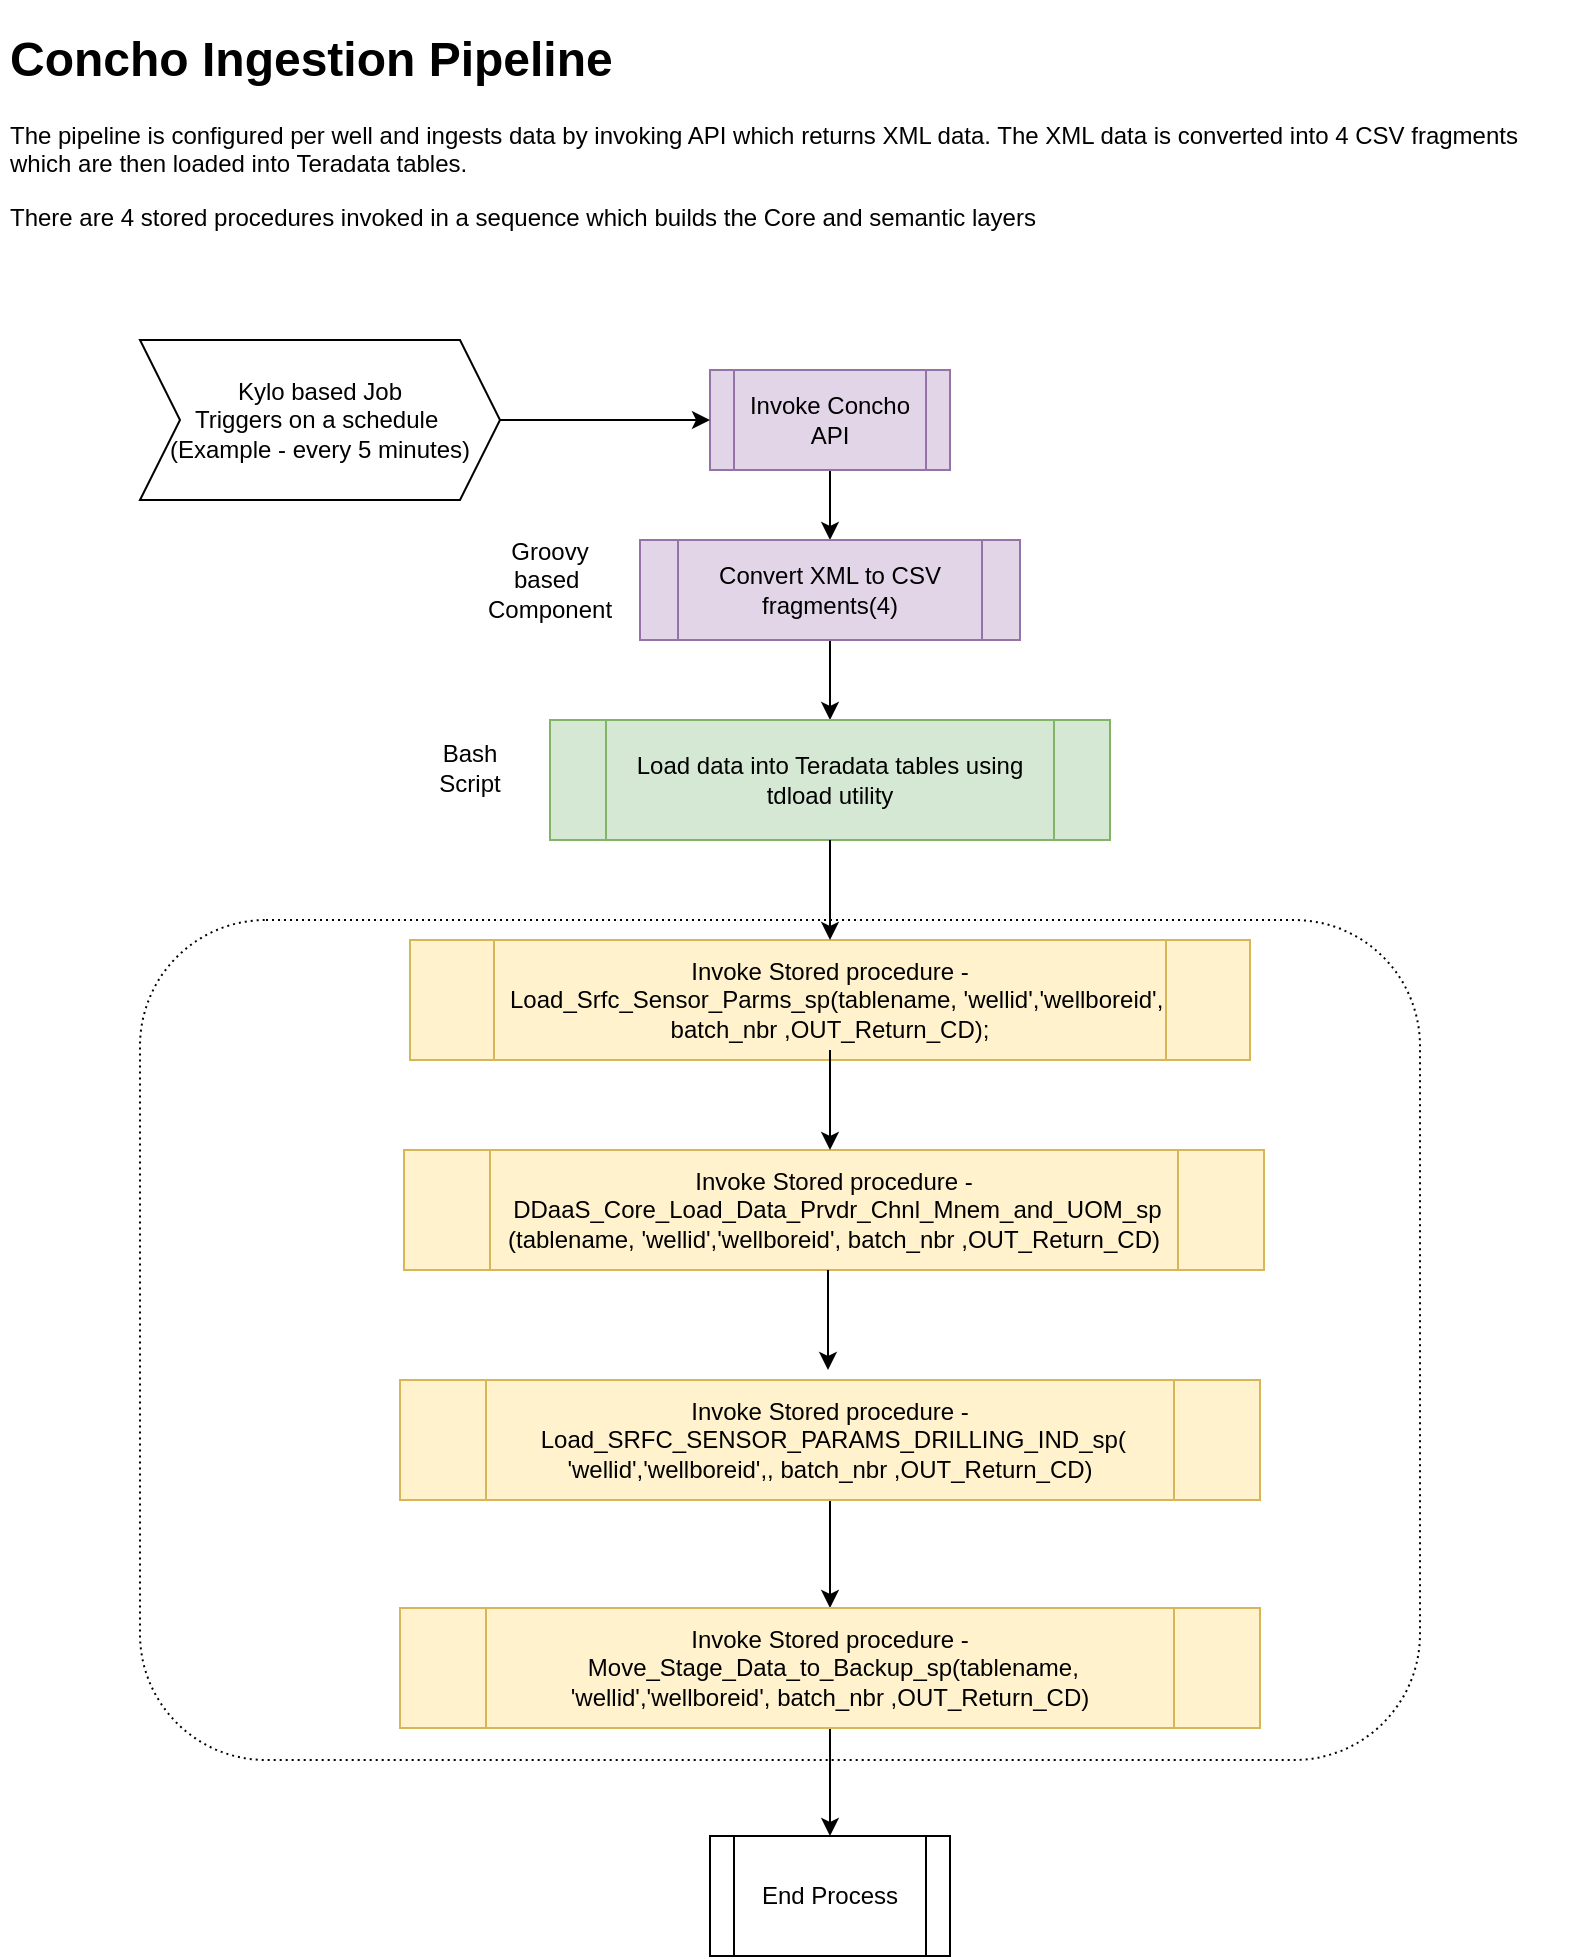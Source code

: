 <mxfile version="10.7.1" type="github"><diagram id="e6JGCPlytYoaH86DRdBq" name="Ingestion pipeline"><mxGraphModel dx="1059" dy="686" grid="1" gridSize="10" guides="1" tooltips="1" connect="1" arrows="1" fold="1" page="1" pageScale="1" pageWidth="850" pageHeight="1100" math="0" shadow="0"><root><mxCell id="0"/><mxCell id="1" parent="0"/><mxCell id="lLJHE6KAa8bW9Rzy580i-1" value="" style="rounded=1;whiteSpace=wrap;html=1;dashed=1;dashPattern=1 2;" parent="1" vertex="1"><mxGeometry x="110" y="490" width="640" height="420" as="geometry"/></mxCell><mxCell id="ELAgQucIdE52FKs8TCe8-16" style="edgeStyle=orthogonalEdgeStyle;rounded=0;orthogonalLoop=1;jettySize=auto;html=1;entryX=0.5;entryY=0;entryDx=0;entryDy=0;" parent="1" source="ELAgQucIdE52FKs8TCe8-1" target="ELAgQucIdE52FKs8TCe8-2" edge="1"><mxGeometry relative="1" as="geometry"/></mxCell><mxCell id="ELAgQucIdE52FKs8TCe8-1" value="Invoke Concho&lt;br&gt;API&lt;br&gt;" style="shape=process;whiteSpace=wrap;html=1;backgroundOutline=1;fillColor=#e1d5e7;strokeColor=#9673a6;" parent="1" vertex="1"><mxGeometry x="395" y="215" width="120" height="50" as="geometry"/></mxCell><mxCell id="ELAgQucIdE52FKs8TCe8-17" style="edgeStyle=orthogonalEdgeStyle;rounded=0;orthogonalLoop=1;jettySize=auto;html=1;entryX=0.5;entryY=0;entryDx=0;entryDy=0;" parent="1" source="ELAgQucIdE52FKs8TCe8-2" target="ELAgQucIdE52FKs8TCe8-3" edge="1"><mxGeometry relative="1" as="geometry"/></mxCell><mxCell id="ELAgQucIdE52FKs8TCe8-2" value="Convert XML to CSV fragments(4)" style="shape=process;whiteSpace=wrap;html=1;backgroundOutline=1;fillColor=#e1d5e7;strokeColor=#9673a6;" parent="1" vertex="1"><mxGeometry x="360" y="300" width="190" height="50" as="geometry"/></mxCell><mxCell id="ELAgQucIdE52FKs8TCe8-3" value="Load data into Teradata tables using tdload utility" style="shape=process;whiteSpace=wrap;html=1;backgroundOutline=1;fillColor=#d5e8d4;strokeColor=#82b366;" parent="1" vertex="1"><mxGeometry x="315" y="390" width="280" height="60" as="geometry"/></mxCell><mxCell id="ELAgQucIdE52FKs8TCe8-4" value="Invoke Stored procedure -&amp;nbsp;&amp;nbsp;Load_Srfc_Sensor_Parms_sp(tablename, 'wellid','wellboreid', batch_nbr ,OUT_Return_CD);" style="shape=process;whiteSpace=wrap;html=1;backgroundOutline=1;fillColor=#fff2cc;strokeColor=#d6b656;" parent="1" vertex="1"><mxGeometry x="245" y="500" width="420" height="60" as="geometry"/></mxCell><mxCell id="ELAgQucIdE52FKs8TCe8-5" value="Invoke Stored procedure -&amp;nbsp;DDaaS_Core_Load_Data_Prvdr_Chnl_Mnem_and_UOM_sp (tablename, 'wellid','wellboreid',&amp;nbsp;batch_nbr ,OUT_Return_CD)" style="shape=process;whiteSpace=wrap;html=1;backgroundOutline=1;fillColor=#fff2cc;strokeColor=#d6b656;" parent="1" vertex="1"><mxGeometry x="242" y="605" width="430" height="60" as="geometry"/></mxCell><mxCell id="ELAgQucIdE52FKs8TCe8-15" style="edgeStyle=orthogonalEdgeStyle;rounded=0;orthogonalLoop=1;jettySize=auto;html=1;entryX=0.5;entryY=0;entryDx=0;entryDy=0;" parent="1" source="ELAgQucIdE52FKs8TCe8-6" target="ELAgQucIdE52FKs8TCe8-7" edge="1"><mxGeometry relative="1" as="geometry"/></mxCell><mxCell id="ELAgQucIdE52FKs8TCe8-6" value="Invoke Stored procedure -&amp;nbsp;Load_SRFC_SENSOR_PARAMS_DRILLING_IND_sp( 'wellid','wellboreid',, batch_nbr ,OUT_Return_CD)" style="shape=process;whiteSpace=wrap;html=1;backgroundOutline=1;fillColor=#fff2cc;strokeColor=#d6b656;" parent="1" vertex="1"><mxGeometry x="240" y="720" width="430" height="60" as="geometry"/></mxCell><mxCell id="ELAgQucIdE52FKs8TCe8-23" style="edgeStyle=orthogonalEdgeStyle;rounded=0;orthogonalLoop=1;jettySize=auto;html=1;" parent="1" source="ELAgQucIdE52FKs8TCe8-7" target="ELAgQucIdE52FKs8TCe8-22" edge="1"><mxGeometry relative="1" as="geometry"/></mxCell><mxCell id="ELAgQucIdE52FKs8TCe8-7" value="Invoke Stored procedure -&amp;nbsp;Move_Stage_Data_to_Backup_sp(tablename, 'wellid','wellboreid',&amp;nbsp;batch_nbr ,OUT_Return_CD)" style="shape=process;whiteSpace=wrap;html=1;backgroundOutline=1;fillColor=#fff2cc;strokeColor=#d6b656;" parent="1" vertex="1"><mxGeometry x="240" y="834" width="430" height="60" as="geometry"/></mxCell><mxCell id="ELAgQucIdE52FKs8TCe8-10" value="" style="endArrow=classic;html=1;exitX=0.5;exitY=1;exitDx=0;exitDy=0;" parent="1" source="ELAgQucIdE52FKs8TCe8-3" target="ELAgQucIdE52FKs8TCe8-4" edge="1"><mxGeometry width="50" height="50" relative="1" as="geometry"><mxPoint x="375" y="460" as="sourcePoint"/><mxPoint x="435" y="460" as="targetPoint"/></mxGeometry></mxCell><mxCell id="ELAgQucIdE52FKs8TCe8-11" value="" style="endArrow=classic;html=1;exitX=0.5;exitY=1;exitDx=0;exitDy=0;" parent="1" edge="1"><mxGeometry width="50" height="50" relative="1" as="geometry"><mxPoint x="455" y="555" as="sourcePoint"/><mxPoint x="455" y="605" as="targetPoint"/></mxGeometry></mxCell><mxCell id="ELAgQucIdE52FKs8TCe8-12" value="" style="endArrow=classic;html=1;exitX=0.5;exitY=1;exitDx=0;exitDy=0;" parent="1" edge="1"><mxGeometry width="50" height="50" relative="1" as="geometry"><mxPoint x="454" y="665" as="sourcePoint"/><mxPoint x="454" y="715" as="targetPoint"/></mxGeometry></mxCell><mxCell id="ELAgQucIdE52FKs8TCe8-20" style="edgeStyle=orthogonalEdgeStyle;rounded=0;orthogonalLoop=1;jettySize=auto;html=1;" parent="1" source="ELAgQucIdE52FKs8TCe8-19" target="ELAgQucIdE52FKs8TCe8-1" edge="1"><mxGeometry relative="1" as="geometry"/></mxCell><mxCell id="ELAgQucIdE52FKs8TCe8-19" value="Kylo based Job&lt;br&gt;Triggers on a schedule&amp;nbsp;&lt;br&gt;(Example - every 5 minutes)&lt;br&gt;" style="shape=step;perimeter=stepPerimeter;whiteSpace=wrap;html=1;fixedSize=1;" parent="1" vertex="1"><mxGeometry x="110" y="200" width="180" height="80" as="geometry"/></mxCell><mxCell id="ELAgQucIdE52FKs8TCe8-21" value="&lt;h1&gt;Concho Ingestion Pipeline&amp;nbsp;&lt;/h1&gt;&lt;p&gt;The pipeline is configured per well and ingests data by invoking API which returns XML data. The XML data is converted into 4 CSV fragments which are then loaded into Teradata tables.&amp;nbsp;&lt;/p&gt;&lt;p&gt;There are 4 stored procedures invoked in a sequence which builds the Core and semantic layers&lt;/p&gt;" style="text;html=1;strokeColor=none;fillColor=none;spacing=5;spacingTop=-20;whiteSpace=wrap;overflow=hidden;rounded=0;" parent="1" vertex="1"><mxGeometry x="40" y="40" width="790" height="120" as="geometry"/></mxCell><mxCell id="ELAgQucIdE52FKs8TCe8-22" value="End Process" style="shape=process;whiteSpace=wrap;html=1;backgroundOutline=1;" parent="1" vertex="1"><mxGeometry x="395" y="948" width="120" height="60" as="geometry"/></mxCell><mxCell id="UlMcZRmDk1McT-IVgb0H-1" value="Groovy based&amp;nbsp;&lt;br&gt;Component&lt;br&gt;" style="text;html=1;strokeColor=none;fillColor=none;align=center;verticalAlign=middle;whiteSpace=wrap;rounded=0;" parent="1" vertex="1"><mxGeometry x="295" y="312.5" width="40" height="15" as="geometry"/></mxCell><mxCell id="5e531wYYhcqdoTReDiT3-1" value="Bash&lt;br&gt;Script&lt;br&gt;" style="text;html=1;strokeColor=none;fillColor=none;align=center;verticalAlign=middle;whiteSpace=wrap;rounded=0;" parent="1" vertex="1"><mxGeometry x="255" y="406.5" width="40" height="15" as="geometry"/></mxCell></root></mxGraphModel></diagram><diagram id="VKVxKBf7yulJp6Tq6Ar1" name="Aggregate pipeline"><mxGraphModel dx="1059" dy="638" grid="1" gridSize="10" guides="1" tooltips="1" connect="1" arrows="1" fold="1" page="1" pageScale="1" pageWidth="850" pageHeight="1100" math="0" shadow="0"><root><mxCell id="tL2o-rGriewbqHluVxh6-0"/><mxCell id="tL2o-rGriewbqHluVxh6-1" parent="tL2o-rGriewbqHluVxh6-0"/><mxCell id="SdSRN-hADehE1jnuNoHr-9" style="edgeStyle=orthogonalEdgeStyle;rounded=0;orthogonalLoop=1;jettySize=auto;html=1;entryX=0.5;entryY=0;entryDx=0;entryDy=0;" parent="tL2o-rGriewbqHluVxh6-1" source="SdSRN-hADehE1jnuNoHr-4" target="SdSRN-hADehE1jnuNoHr-8" edge="1"><mxGeometry relative="1" as="geometry"/></mxCell><mxCell id="SdSRN-hADehE1jnuNoHr-4" value="Invoke Store Procedure -&lt;br&gt;&lt;span id=&quot;read-only-processor-name&quot;&gt;Load_Drilling_Medians_sp&lt;/span&gt;&lt;br&gt;" style="shape=process;whiteSpace=wrap;html=1;backgroundOutline=1;" parent="tL2o-rGriewbqHluVxh6-1" vertex="1"><mxGeometry x="390" y="210" width="250" height="60" as="geometry"/></mxCell><mxCell id="SdSRN-hADehE1jnuNoHr-5" style="edgeStyle=orthogonalEdgeStyle;rounded=0;orthogonalLoop=1;jettySize=auto;html=1;" parent="tL2o-rGriewbqHluVxh6-1" source="SdSRN-hADehE1jnuNoHr-6" edge="1"><mxGeometry relative="1" as="geometry"><mxPoint x="390" y="240" as="targetPoint"/></mxGeometry></mxCell><mxCell id="SdSRN-hADehE1jnuNoHr-6" value="Kylo based Job&lt;br&gt;Triggers every 8 hour&lt;br&gt;" style="shape=step;perimeter=stepPerimeter;whiteSpace=wrap;html=1;fixedSize=1;" parent="tL2o-rGriewbqHluVxh6-1" vertex="1"><mxGeometry x="110" y="200" width="180" height="80" as="geometry"/></mxCell><mxCell id="SdSRN-hADehE1jnuNoHr-7" value="&lt;h1&gt;Concho Aggregation Pipeline&amp;nbsp;&lt;/h1&gt;&lt;p&gt;The pipeline is configured per well to run 3 times daily.&lt;/p&gt;&lt;p&gt;&amp;nbsp;&lt;span&gt;There are 4 stored procedures invoked in a sequence which builds the Core and semantic layers&lt;/span&gt;&lt;/p&gt;" style="text;html=1;strokeColor=none;fillColor=none;spacing=5;spacingTop=-20;whiteSpace=wrap;overflow=hidden;rounded=0;" parent="tL2o-rGriewbqHluVxh6-1" vertex="1"><mxGeometry x="40" y="40" width="790" height="120" as="geometry"/></mxCell><mxCell id="SdSRN-hADehE1jnuNoHr-8" value="Invoke Store Procedure -&lt;br&gt;&lt;span id=&quot;read-only-processor-name&quot;&gt;Load_Drilling_Percentile_sp&lt;/span&gt;&lt;br&gt;" style="shape=process;whiteSpace=wrap;html=1;backgroundOutline=1;" parent="tL2o-rGriewbqHluVxh6-1" vertex="1"><mxGeometry x="390" y="330" width="250" height="60" as="geometry"/></mxCell></root></mxGraphModel></diagram><diagram id="ZmlgVl9Jc-Kpzkqlvfd0" name="Page-3"><mxGraphModel dx="1059" dy="589" grid="1" gridSize="10" guides="1" tooltips="1" connect="1" arrows="1" fold="1" page="1" pageScale="1" pageWidth="850" pageHeight="1100" math="0" shadow="0"><root><mxCell id="crQl62MS0Nnfn8uN_DTG-0"/><mxCell id="crQl62MS0Nnfn8uN_DTG-1" parent="crQl62MS0Nnfn8uN_DTG-0"/><mxCell id="crQl62MS0Nnfn8uN_DTG-9" style="edgeStyle=orthogonalEdgeStyle;rounded=0;orthogonalLoop=1;jettySize=auto;html=1;" parent="crQl62MS0Nnfn8uN_DTG-1" source="crQl62MS0Nnfn8uN_DTG-2" target="crQl62MS0Nnfn8uN_DTG-8" edge="1"><mxGeometry relative="1" as="geometry"/></mxCell><mxCell id="crQl62MS0Nnfn8uN_DTG-2" value="First Batch - 02:30:00 to 02:40:00&amp;nbsp;" style="rounded=0;whiteSpace=wrap;html=1;" parent="crQl62MS0Nnfn8uN_DTG-1" vertex="1"><mxGeometry x="140" y="130" width="120" height="60" as="geometry"/></mxCell><mxCell id="crQl62MS0Nnfn8uN_DTG-10" style="edgeStyle=orthogonalEdgeStyle;rounded=0;orthogonalLoop=1;jettySize=auto;html=1;" parent="crQl62MS0Nnfn8uN_DTG-1" source="crQl62MS0Nnfn8uN_DTG-3" target="crQl62MS0Nnfn8uN_DTG-8" edge="1"><mxGeometry relative="1" as="geometry"/></mxCell><mxCell id="crQl62MS0Nnfn8uN_DTG-3" value="Second batch - 02:40:00 to 02:50:00" style="rounded=0;whiteSpace=wrap;html=1;" parent="crQl62MS0Nnfn8uN_DTG-1" vertex="1"><mxGeometry x="140" y="210" width="120" height="60" as="geometry"/></mxCell><mxCell id="crQl62MS0Nnfn8uN_DTG-4" value="&lt;span&gt;Third&amp;nbsp; batch - 02:50:01 to 03:00:00&lt;/span&gt;" style="rounded=0;whiteSpace=wrap;html=1;" parent="crQl62MS0Nnfn8uN_DTG-1" vertex="1"><mxGeometry x="140" y="290" width="120" height="60" as="geometry"/></mxCell><mxCell id="crQl62MS0Nnfn8uN_DTG-5" value="Fourth batch&lt;br&gt;03:00:01 to 03:10:00&lt;br&gt;" style="rounded=0;whiteSpace=wrap;html=1;" parent="crQl62MS0Nnfn8uN_DTG-1" vertex="1"><mxGeometry x="140" y="380" width="120" height="60" as="geometry"/></mxCell><mxCell id="crQl62MS0Nnfn8uN_DTG-6" value="&lt;span&gt;Fifth batch&lt;/span&gt;&lt;br&gt;&lt;span&gt;03:00:01 to 03:00:01&lt;/span&gt;" style="rounded=0;whiteSpace=wrap;html=1;" parent="crQl62MS0Nnfn8uN_DTG-1" vertex="1"><mxGeometry x="140" y="560" width="120" height="60" as="geometry"/></mxCell><mxCell id="crQl62MS0Nnfn8uN_DTG-7" value="" style="rounded=0;whiteSpace=wrap;html=1;" parent="crQl62MS0Nnfn8uN_DTG-1" vertex="1"><mxGeometry x="140" y="640" width="120" height="60" as="geometry"/></mxCell><mxCell id="crQl62MS0Nnfn8uN_DTG-8" value="State.json&lt;br&gt;Store end time&lt;br&gt;02:40:00&lt;br&gt;Overwrite with 02:50:00&lt;br&gt;&lt;br&gt;" style="shape=cylinder;whiteSpace=wrap;html=1;boundedLbl=1;backgroundOutline=1;" parent="crQl62MS0Nnfn8uN_DTG-1" vertex="1"><mxGeometry x="380" y="360" width="170" height="170" as="geometry"/></mxCell><mxCell id="crQl62MS0Nnfn8uN_DTG-11" value="Unique Index violation" style="text;html=1;strokeColor=none;fillColor=none;align=center;verticalAlign=middle;whiteSpace=wrap;rounded=0;" parent="crQl62MS0Nnfn8uN_DTG-1" vertex="1"><mxGeometry x="270" y="210" width="80" height="20" as="geometry"/></mxCell></root></mxGraphModel></diagram><diagram id="pFZGm695miCc_f5sGP0-" name="File Movememt"><mxGraphModel dx="1059" dy="589" grid="1" gridSize="10" guides="1" tooltips="1" connect="1" arrows="1" fold="1" page="1" pageScale="1" pageWidth="850" pageHeight="1100" math="0" shadow="0"><root><mxCell id="sBEcZDrwH_lCgwtLzoyw-0"/><mxCell id="sBEcZDrwH_lCgwtLzoyw-1" parent="sBEcZDrwH_lCgwtLzoyw-0"/><mxCell id="sBEcZDrwH_lCgwtLzoyw-4" style="edgeStyle=orthogonalEdgeStyle;rounded=0;orthogonalLoop=1;jettySize=auto;html=1;" edge="1" parent="sBEcZDrwH_lCgwtLzoyw-1" source="sBEcZDrwH_lCgwtLzoyw-2" target="sBEcZDrwH_lCgwtLzoyw-3"><mxGeometry relative="1" as="geometry"/></mxCell><mxCell id="sBEcZDrwH_lCgwtLzoyw-2" value="RAW XML" style="shape=document;whiteSpace=wrap;html=1;boundedLbl=1;" vertex="1" parent="sBEcZDrwH_lCgwtLzoyw-1"><mxGeometry x="140" y="160" width="120" height="80" as="geometry"/></mxCell><mxCell id="sBEcZDrwH_lCgwtLzoyw-10" style="edgeStyle=orthogonalEdgeStyle;rounded=0;orthogonalLoop=1;jettySize=auto;html=1;" edge="1" parent="sBEcZDrwH_lCgwtLzoyw-1" source="sBEcZDrwH_lCgwtLzoyw-3" target="sBEcZDrwH_lCgwtLzoyw-5"><mxGeometry relative="1" as="geometry"/></mxCell><mxCell id="sBEcZDrwH_lCgwtLzoyw-3" value="MoveWITSMLToProcessingZone&lt;br&gt;" style="shape=parallelogram;perimeter=parallelogramPerimeter;whiteSpace=wrap;html=1;" vertex="1" parent="sBEcZDrwH_lCgwtLzoyw-1"><mxGeometry x="340" y="170" width="250" height="60" as="geometry"/></mxCell><mxCell id="sBEcZDrwH_lCgwtLzoyw-11" style="edgeStyle=orthogonalEdgeStyle;rounded=0;orthogonalLoop=1;jettySize=auto;html=1;" edge="1" parent="sBEcZDrwH_lCgwtLzoyw-1" source="sBEcZDrwH_lCgwtLzoyw-5" target="sBEcZDrwH_lCgwtLzoyw-6"><mxGeometry relative="1" as="geometry"/></mxCell><mxCell id="sBEcZDrwH_lCgwtLzoyw-12" style="edgeStyle=orthogonalEdgeStyle;rounded=0;orthogonalLoop=1;jettySize=auto;html=1;" edge="1" parent="sBEcZDrwH_lCgwtLzoyw-1" source="sBEcZDrwH_lCgwtLzoyw-5" target="sBEcZDrwH_lCgwtLzoyw-7"><mxGeometry relative="1" as="geometry"/></mxCell><mxCell id="sBEcZDrwH_lCgwtLzoyw-5" value="To be processed XML" style="shape=document;whiteSpace=wrap;html=1;boundedLbl=1;" vertex="1" parent="sBEcZDrwH_lCgwtLzoyw-1"><mxGeometry x="400" y="290" width="120" height="80" as="geometry"/></mxCell><mxCell id="sBEcZDrwH_lCgwtLzoyw-13" style="edgeStyle=orthogonalEdgeStyle;rounded=0;orthogonalLoop=1;jettySize=auto;html=1;" edge="1" parent="sBEcZDrwH_lCgwtLzoyw-1" source="sBEcZDrwH_lCgwtLzoyw-6" target="sBEcZDrwH_lCgwtLzoyw-9"><mxGeometry relative="1" as="geometry"/></mxCell><mxCell id="sBEcZDrwH_lCgwtLzoyw-6" value="WITSMLToCSV&lt;br&gt;" style="shape=parallelogram;perimeter=parallelogramPerimeter;whiteSpace=wrap;html=1;" vertex="1" parent="sBEcZDrwH_lCgwtLzoyw-1"><mxGeometry x="135" y="410" width="250" height="60" as="geometry"/></mxCell><mxCell id="sBEcZDrwH_lCgwtLzoyw-18" style="edgeStyle=orthogonalEdgeStyle;rounded=0;orthogonalLoop=1;jettySize=auto;html=1;" edge="1" parent="sBEcZDrwH_lCgwtLzoyw-1" source="sBEcZDrwH_lCgwtLzoyw-7" target="sBEcZDrwH_lCgwtLzoyw-8"><mxGeometry relative="1" as="geometry"/></mxCell><mxCell id="sBEcZDrwH_lCgwtLzoyw-7" value="Archive&lt;br&gt;" style="shape=parallelogram;perimeter=parallelogramPerimeter;whiteSpace=wrap;html=1;" vertex="1" parent="sBEcZDrwH_lCgwtLzoyw-1"><mxGeometry x="570" y="420" width="250" height="60" as="geometry"/></mxCell><mxCell id="sBEcZDrwH_lCgwtLzoyw-8" value="Backup" style="shape=document;whiteSpace=wrap;html=1;boundedLbl=1;" vertex="1" parent="sBEcZDrwH_lCgwtLzoyw-1"><mxGeometry x="630" y="550" width="120" height="80" as="geometry"/></mxCell><mxCell id="sBEcZDrwH_lCgwtLzoyw-15" style="edgeStyle=orthogonalEdgeStyle;rounded=0;orthogonalLoop=1;jettySize=auto;html=1;" edge="1" parent="sBEcZDrwH_lCgwtLzoyw-1" source="sBEcZDrwH_lCgwtLzoyw-9" target="sBEcZDrwH_lCgwtLzoyw-14"><mxGeometry relative="1" as="geometry"/></mxCell><mxCell id="sBEcZDrwH_lCgwtLzoyw-9" value="CSV" style="shape=document;whiteSpace=wrap;html=1;boundedLbl=1;" vertex="1" parent="sBEcZDrwH_lCgwtLzoyw-1"><mxGeometry x="240" y="560" width="120" height="80" as="geometry"/></mxCell><mxCell id="sBEcZDrwH_lCgwtLzoyw-17" style="edgeStyle=orthogonalEdgeStyle;rounded=0;orthogonalLoop=1;jettySize=auto;html=1;" edge="1" parent="sBEcZDrwH_lCgwtLzoyw-1" source="sBEcZDrwH_lCgwtLzoyw-14" target="sBEcZDrwH_lCgwtLzoyw-16"><mxGeometry relative="1" as="geometry"/></mxCell><mxCell id="sBEcZDrwH_lCgwtLzoyw-14" value="TDLOAD&lt;br&gt;" style="shape=parallelogram;perimeter=parallelogramPerimeter;whiteSpace=wrap;html=1;" vertex="1" parent="sBEcZDrwH_lCgwtLzoyw-1"><mxGeometry x="100" y="710" width="250" height="60" as="geometry"/></mxCell><mxCell id="sBEcZDrwH_lCgwtLzoyw-16" value="Teradata Staging DB" style="shape=cylinder;whiteSpace=wrap;html=1;boundedLbl=1;backgroundOutline=1;" vertex="1" parent="sBEcZDrwH_lCgwtLzoyw-1"><mxGeometry x="490" y="700" width="160" height="80" as="geometry"/></mxCell><mxCell id="sBEcZDrwH_lCgwtLzoyw-19" value="Location for file from source&lt;br&gt;/var/dropzone/witsml/xml/&amp;lt;well_id&amp;gt;/&amp;lt;well_bore_id&amp;gt;&lt;br&gt;" style="text;html=1;strokeColor=none;fillColor=none;align=center;verticalAlign=middle;whiteSpace=wrap;rounded=0;" vertex="1" parent="sBEcZDrwH_lCgwtLzoyw-1"><mxGeometry x="110" y="120" width="240" height="20" as="geometry"/></mxCell><mxCell id="sBEcZDrwH_lCgwtLzoyw-20" value="Location&amp;nbsp;&lt;br&gt;/var/dropzone/witsml/tobeprocessed/&amp;lt;well_id&amp;gt;&lt;br&gt;" style="text;html=1;strokeColor=none;fillColor=none;align=center;verticalAlign=middle;whiteSpace=wrap;rounded=0;" vertex="1" parent="sBEcZDrwH_lCgwtLzoyw-1"><mxGeometry x="150" y="290" width="240" height="20" as="geometry"/></mxCell><mxCell id="sBEcZDrwH_lCgwtLzoyw-21" value="Location&amp;nbsp;&lt;br&gt;/var/dropzone/witsml/livewell_csv&lt;br&gt;" style="text;html=1;strokeColor=none;fillColor=none;align=center;verticalAlign=middle;whiteSpace=wrap;rounded=0;" vertex="1" parent="sBEcZDrwH_lCgwtLzoyw-1"><mxGeometry x="50" y="580" width="180" height="20" as="geometry"/></mxCell><mxCell id="sBEcZDrwH_lCgwtLzoyw-22" value="Location&amp;nbsp;&lt;br&gt;/var/dropzone/witsml/backup&lt;br&gt;" style="text;html=1;strokeColor=none;fillColor=none;align=center;verticalAlign=middle;whiteSpace=wrap;rounded=0;" vertex="1" parent="sBEcZDrwH_lCgwtLzoyw-1"><mxGeometry x="450" y="580" width="180" height="20" as="geometry"/></mxCell></root></mxGraphModel></diagram><diagram id="VnfODcKoqpj0h58mtrKy" name="Infrastructure"><mxGraphModel dx="2118" dy="1178" grid="1" gridSize="10" guides="1" tooltips="1" connect="1" arrows="1" fold="1" page="1" pageScale="1" pageWidth="850" pageHeight="1100" math="0" shadow="0"><root><mxCell id="GgoywtHko3jtgDB9AAP9-0"/><mxCell id="GgoywtHko3jtgDB9AAP9-1" parent="GgoywtHko3jtgDB9AAP9-0"/><mxCell id="GgoywtHko3jtgDB9AAP9-2" value="" style="rounded=1;whiteSpace=wrap;html=1;" vertex="1" parent="GgoywtHko3jtgDB9AAP9-1"><mxGeometry x="60" y="20" width="720" height="1040" as="geometry"/></mxCell><mxCell id="GgoywtHko3jtgDB9AAP9-3" value="AWS Cloud" style="outlineConnect=0;fontColor=#232F3E;gradientColor=none;strokeColor=#232F3E;fillColor=#ffffff;dashed=0;verticalLabelPosition=bottom;verticalAlign=top;align=center;html=1;fontSize=12;fontStyle=0;aspect=fixed;shape=mxgraph.aws4.resourceIcon;resIcon=mxgraph.aws4.aws_cloud;" vertex="1" parent="GgoywtHko3jtgDB9AAP9-1"><mxGeometry x="680" y="901.5" width="70" height="70" as="geometry"/></mxCell><mxCell id="GgoywtHko3jtgDB9AAP9-4" value="" style="rounded=0;whiteSpace=wrap;html=1;" vertex="1" parent="GgoywtHko3jtgDB9AAP9-1"><mxGeometry x="90" y="80" width="640" height="310" as="geometry"/></mxCell><mxCell id="GgoywtHko3jtgDB9AAP9-5" value="Development Environment" style="text;html=1;strokeColor=none;fillColor=none;align=center;verticalAlign=middle;whiteSpace=wrap;rounded=0;" vertex="1" parent="GgoywtHko3jtgDB9AAP9-1"><mxGeometry x="357.5" y="90" width="165" height="20" as="geometry"/></mxCell><mxCell id="GgoywtHko3jtgDB9AAP9-6" value="Pason" style="ellipse;shape=cloud;whiteSpace=wrap;html=1;" vertex="1" parent="GgoywtHko3jtgDB9AAP9-1"><mxGeometry x="160" y="160" width="100" height="60" as="geometry"/></mxCell><mxCell id="GgoywtHko3jtgDB9AAP9-7" value="API EndPoint : https://hub.us.pason.com/hub/witsml/store" style="text;html=1;strokeColor=none;fillColor=none;align=center;verticalAlign=middle;whiteSpace=wrap;rounded=0;" vertex="1" parent="GgoywtHko3jtgDB9AAP9-1"><mxGeometry x="90" y="130" width="240" height="20" as="geometry"/></mxCell><mxCell id="GgoywtHko3jtgDB9AAP9-8" value="Kylo Server&lt;br&gt;172.31.2.12&lt;br&gt;M5.2xlarge&lt;br&gt;" style="shape=cube;whiteSpace=wrap;html=1;boundedLbl=1;backgroundOutline=1;darkOpacity=0.05;darkOpacity2=0.1;" vertex="1" parent="GgoywtHko3jtgDB9AAP9-1"><mxGeometry x="350" y="270" width="120" height="80" as="geometry"/></mxCell><mxCell id="GgoywtHko3jtgDB9AAP9-9" value="MDM Server&lt;br&gt;t3.xlarge&lt;br&gt;" style="shape=cube;whiteSpace=wrap;html=1;boundedLbl=1;backgroundOutline=1;darkOpacity=0.05;darkOpacity2=0.1;" vertex="1" parent="GgoywtHko3jtgDB9AAP9-1"><mxGeometry x="355" y="200" width="120" height="80" as="geometry"/></mxCell><mxCell id="GgoywtHko3jtgDB9AAP9-10" value="Teradata Database&lt;br&gt;172.31.2.183&lt;br&gt;m4.4xlarge&lt;br&gt;16xEBS - 16 AMP&lt;br&gt;" style="shape=cylinder;whiteSpace=wrap;html=1;boundedLbl=1;backgroundOutline=1;" vertex="1" parent="GgoywtHko3jtgDB9AAP9-1"><mxGeometry x="530" y="250" width="160" height="100" as="geometry"/></mxCell><mxCell id="GgoywtHko3jtgDB9AAP9-11" value="" style="endArrow=classic;html=1;entryX=0;entryY=0.5;entryDx=0;entryDy=0;entryPerimeter=0;" edge="1" parent="GgoywtHko3jtgDB9AAP9-1" source="GgoywtHko3jtgDB9AAP9-6" target="GgoywtHko3jtgDB9AAP9-8"><mxGeometry width="50" height="50" relative="1" as="geometry"><mxPoint x="230" y="290" as="sourcePoint"/><mxPoint x="280" y="240" as="targetPoint"/></mxGeometry></mxCell><mxCell id="GgoywtHko3jtgDB9AAP9-12" value="WITSML&lt;br&gt;Data&lt;br&gt;" style="text;html=1;resizable=0;points=[];align=center;verticalAlign=middle;labelBackgroundColor=#ffffff;" vertex="1" connectable="0" parent="GgoywtHko3jtgDB9AAP9-11"><mxGeometry x="-0.246" y="2" relative="1" as="geometry"><mxPoint as="offset"/></mxGeometry></mxCell><mxCell id="GgoywtHko3jtgDB9AAP9-13" value="" style="endArrow=classic;startArrow=classic;html=1;exitX=0;exitY=0;exitDx=120;exitDy=50;exitPerimeter=0;" edge="1" parent="GgoywtHko3jtgDB9AAP9-1" source="GgoywtHko3jtgDB9AAP9-9" target="GgoywtHko3jtgDB9AAP9-10"><mxGeometry width="50" height="50" relative="1" as="geometry"><mxPoint x="460" y="280" as="sourcePoint"/><mxPoint x="510" y="230" as="targetPoint"/></mxGeometry></mxCell><mxCell id="GgoywtHko3jtgDB9AAP9-14" value="" style="endArrow=classic;html=1;exitX=0;exitY=0;exitDx=120;exitDy=50;exitPerimeter=0;" edge="1" parent="GgoywtHko3jtgDB9AAP9-1" source="GgoywtHko3jtgDB9AAP9-8"><mxGeometry width="50" height="50" relative="1" as="geometry"><mxPoint x="480" y="370" as="sourcePoint"/><mxPoint x="530" y="320" as="targetPoint"/></mxGeometry></mxCell><mxCell id="GgoywtHko3jtgDB9AAP9-15" value="" style="rounded=0;whiteSpace=wrap;html=1;" vertex="1" parent="GgoywtHko3jtgDB9AAP9-1"><mxGeometry x="90" y="410" width="640" height="410" as="geometry"/></mxCell><mxCell id="GgoywtHko3jtgDB9AAP9-16" value="Production Environment" style="text;html=1;strokeColor=none;fillColor=none;align=center;verticalAlign=middle;whiteSpace=wrap;rounded=0;" vertex="1" parent="GgoywtHko3jtgDB9AAP9-1"><mxGeometry x="357.5" y="420" width="165" height="20" as="geometry"/></mxCell><mxCell id="GgoywtHko3jtgDB9AAP9-34" style="edgeStyle=orthogonalEdgeStyle;rounded=0;orthogonalLoop=1;jettySize=auto;html=1;" edge="1" parent="GgoywtHko3jtgDB9AAP9-1" source="GgoywtHko3jtgDB9AAP9-17" target="GgoywtHko3jtgDB9AAP9-19"><mxGeometry relative="1" as="geometry"><Array as="points"><mxPoint x="230" y="670"/></Array></mxGeometry></mxCell><mxCell id="GgoywtHko3jtgDB9AAP9-17" value="Pason" style="ellipse;shape=cloud;whiteSpace=wrap;html=1;" vertex="1" parent="GgoywtHko3jtgDB9AAP9-1"><mxGeometry x="160" y="490" width="100" height="60" as="geometry"/></mxCell><mxCell id="GgoywtHko3jtgDB9AAP9-18" value="API EndPoint : https://hub.us.pason.com/hub/witsml/store" style="text;html=1;strokeColor=none;fillColor=none;align=center;verticalAlign=middle;whiteSpace=wrap;rounded=0;" vertex="1" parent="GgoywtHko3jtgDB9AAP9-1"><mxGeometry x="90" y="460" width="240" height="20" as="geometry"/></mxCell><mxCell id="GgoywtHko3jtgDB9AAP9-19" value="Kylo Server&lt;br&gt;&lt;table&gt;&lt;tbody&gt;&lt;tr&gt;&lt;td height=&quot;20&quot;&gt;vpce-01e2c86f60833efcb-uqvwx2ws-us-east-1a.vpce-svc-0a3705a68ac4d0114.us-east-1.vpce.amazonaws.com&lt;/td&gt;&lt;/tr&gt;&lt;/tbody&gt;&lt;/table&gt;M5.2xlarge&lt;br&gt;" style="shape=cube;whiteSpace=wrap;html=1;boundedLbl=1;backgroundOutline=1;darkOpacity=0.05;darkOpacity2=0.1;" vertex="1" parent="GgoywtHko3jtgDB9AAP9-1"><mxGeometry x="270" y="600" width="200" height="140" as="geometry"/></mxCell><mxCell id="GgoywtHko3jtgDB9AAP9-20" value="MDM Server&lt;br&gt;t3.xlarge&lt;br&gt;" style="shape=cube;whiteSpace=wrap;html=1;boundedLbl=1;backgroundOutline=1;darkOpacity=0.05;darkOpacity2=0.1;" vertex="1" parent="GgoywtHko3jtgDB9AAP9-1"><mxGeometry x="355" y="500" width="120" height="80" as="geometry"/></mxCell><mxCell id="GgoywtHko3jtgDB9AAP9-21" value="Teradata Database&lt;br&gt;10.0.1.143&lt;br&gt;m4.4xlarge&lt;br&gt;16xEBS - 16 AMP&lt;br&gt;" style="shape=cylinder;whiteSpace=wrap;html=1;boundedLbl=1;backgroundOutline=1;" vertex="1" parent="GgoywtHko3jtgDB9AAP9-1"><mxGeometry x="530" y="580" width="160" height="100" as="geometry"/></mxCell><mxCell id="GgoywtHko3jtgDB9AAP9-22" value="WITSML&lt;br&gt;Data&lt;br&gt;" style="text;html=1;resizable=0;points=[];align=center;verticalAlign=middle;labelBackgroundColor=#ffffff;" vertex="1" connectable="0" parent="GgoywtHko3jtgDB9AAP9-1"><mxGeometry x="230.234" y="599.852" as="geometry"><mxPoint as="offset"/></mxGeometry></mxCell><mxCell id="GgoywtHko3jtgDB9AAP9-23" value="" style="endArrow=classic;startArrow=classic;html=1;exitX=0;exitY=0;exitDx=120;exitDy=50;exitPerimeter=0;entryX=0.15;entryY=0.05;entryDx=0;entryDy=0;entryPerimeter=0;" edge="1" parent="GgoywtHko3jtgDB9AAP9-1" source="GgoywtHko3jtgDB9AAP9-20" target="GgoywtHko3jtgDB9AAP9-21"><mxGeometry width="50" height="50" relative="1" as="geometry"><mxPoint x="460" y="610" as="sourcePoint"/><mxPoint x="510" y="560" as="targetPoint"/></mxGeometry></mxCell><mxCell id="GgoywtHko3jtgDB9AAP9-24" value="" style="endArrow=classic;html=1;" edge="1" parent="GgoywtHko3jtgDB9AAP9-1" source="GgoywtHko3jtgDB9AAP9-19"><mxGeometry width="50" height="50" relative="1" as="geometry"><mxPoint x="480" y="700" as="sourcePoint"/><mxPoint x="530" y="650" as="targetPoint"/></mxGeometry></mxCell><mxCell id="GgoywtHko3jtgDB9AAP9-26" value="" style="rounded=0;whiteSpace=wrap;html=1;" vertex="1" parent="GgoywtHko3jtgDB9AAP9-1"><mxGeometry x="100" y="911.5" width="560" height="110" as="geometry"/></mxCell><mxCell id="GgoywtHko3jtgDB9AAP9-27" value="AWS&lt;br&gt;Workstation&lt;br&gt;" style="shape=cube;whiteSpace=wrap;html=1;boundedLbl=1;backgroundOutline=1;darkOpacity=0.05;darkOpacity2=0.1;" vertex="1" parent="GgoywtHko3jtgDB9AAP9-1"><mxGeometry x="120" y="931.5" width="120" height="80" as="geometry"/></mxCell><mxCell id="GgoywtHko3jtgDB9AAP9-28" value="&lt;span&gt;AWS&lt;/span&gt;&lt;br&gt;&lt;span&gt;Workstation&lt;/span&gt;" style="shape=cube;whiteSpace=wrap;html=1;boundedLbl=1;backgroundOutline=1;darkOpacity=0.05;darkOpacity2=0.1;" vertex="1" parent="GgoywtHko3jtgDB9AAP9-1"><mxGeometry x="291.5" y="931.5" width="120" height="80" as="geometry"/></mxCell><mxCell id="GgoywtHko3jtgDB9AAP9-29" value="&lt;span&gt;AWS&lt;/span&gt;&lt;br&gt;&lt;span&gt;Workstation&lt;/span&gt;" style="shape=cube;whiteSpace=wrap;html=1;boundedLbl=1;backgroundOutline=1;darkOpacity=0.05;darkOpacity2=0.1;" vertex="1" parent="GgoywtHko3jtgDB9AAP9-1"><mxGeometry x="472.5" y="931.5" width="120" height="80" as="geometry"/></mxCell><mxCell id="GgoywtHko3jtgDB9AAP9-31" value="" style="shape=flexArrow;endArrow=classic;html=1;entryX=0.697;entryY=1;entryDx=0;entryDy=0;entryPerimeter=0;" edge="1" parent="GgoywtHko3jtgDB9AAP9-1"><mxGeometry width="50" height="50" relative="1" as="geometry"><mxPoint x="546" y="901.5" as="sourcePoint"/><mxPoint x="546" y="838.5" as="targetPoint"/></mxGeometry></mxCell><mxCell id="GgoywtHko3jtgDB9AAP9-32" value="" style="shape=flexArrow;endArrow=classic;html=1;entryX=0.697;entryY=1;entryDx=0;entryDy=0;entryPerimeter=0;" edge="1" parent="GgoywtHko3jtgDB9AAP9-1"><mxGeometry width="50" height="50" relative="1" as="geometry"><mxPoint x="179.5" y="901.5" as="sourcePoint"/><mxPoint x="179.5" y="838.5" as="targetPoint"/></mxGeometry></mxCell><mxCell id="GgoywtHko3jtgDB9AAP9-33" value="" style="shape=flexArrow;endArrow=classic;html=1;entryX=0.697;entryY=1;entryDx=0;entryDy=0;entryPerimeter=0;" edge="1" parent="GgoywtHko3jtgDB9AAP9-1"><mxGeometry width="50" height="50" relative="1" as="geometry"><mxPoint x="360" y="900" as="sourcePoint"/><mxPoint x="360" y="837" as="targetPoint"/></mxGeometry></mxCell></root></mxGraphModel></diagram><diagram id="YhKoLGCI9g6mi9b-UL0b" name="Page-6"><mxGraphModel dx="1059" dy="589" grid="1" gridSize="10" guides="1" tooltips="1" connect="1" arrows="1" fold="1" page="1" pageScale="1" pageWidth="850" pageHeight="1100" math="0" shadow="0"><root><mxCell id="iPmi7ry8ZM1SzBPC6zXt-0"/><mxCell id="iPmi7ry8ZM1SzBPC6zXt-1" parent="iPmi7ry8ZM1SzBPC6zXt-0"/><mxCell id="iPmi7ry8ZM1SzBPC6zXt-4" value="Yes" style="edgeStyle=orthogonalEdgeStyle;rounded=0;orthogonalLoop=1;jettySize=auto;html=1;entryX=0;entryY=0.5;entryDx=0;entryDy=0;" edge="1" parent="iPmi7ry8ZM1SzBPC6zXt-1" target="iPmi7ry8ZM1SzBPC6zXt-3"><mxGeometry relative="1" as="geometry"><mxPoint x="150" y="230" as="sourcePoint"/></mxGeometry></mxCell><mxCell id="iPmi7ry8ZM1SzBPC6zXt-6" value="Yes" style="edgeStyle=orthogonalEdgeStyle;rounded=0;orthogonalLoop=1;jettySize=auto;html=1;entryX=0;entryY=0.5;entryDx=0;entryDy=0;" edge="1" parent="iPmi7ry8ZM1SzBPC6zXt-1" source="iPmi7ry8ZM1SzBPC6zXt-3" target="iPmi7ry8ZM1SzBPC6zXt-5"><mxGeometry relative="1" as="geometry"/></mxCell><mxCell id="iPmi7ry8ZM1SzBPC6zXt-11" value="No" style="edgeStyle=orthogonalEdgeStyle;rounded=0;orthogonalLoop=1;jettySize=auto;html=1;" edge="1" parent="iPmi7ry8ZM1SzBPC6zXt-1" source="iPmi7ry8ZM1SzBPC6zXt-3" target="iPmi7ry8ZM1SzBPC6zXt-10"><mxGeometry relative="1" as="geometry"><Array as="points"><mxPoint x="320" y="340"/></Array></mxGeometry></mxCell><mxCell id="iPmi7ry8ZM1SzBPC6zXt-3" value="Check if state.json exists?" style="rhombus;whiteSpace=wrap;html=1;" vertex="1" parent="iPmi7ry8ZM1SzBPC6zXt-1"><mxGeometry x="280" y="190" width="80" height="80" as="geometry"/></mxCell><mxCell id="iPmi7ry8ZM1SzBPC6zXt-14" style="edgeStyle=orthogonalEdgeStyle;rounded=0;orthogonalLoop=1;jettySize=auto;html=1;" edge="1" parent="iPmi7ry8ZM1SzBPC6zXt-1" source="iPmi7ry8ZM1SzBPC6zXt-5" target="iPmi7ry8ZM1SzBPC6zXt-13"><mxGeometry relative="1" as="geometry"/></mxCell><mxCell id="iPmi7ry8ZM1SzBPC6zXt-5" value="Continue&amp;nbsp;&lt;br&gt;Ingestion&lt;br&gt;" style="shape=parallelogram;perimeter=parallelogramPerimeter;whiteSpace=wrap;html=1;" vertex="1" parent="iPmi7ry8ZM1SzBPC6zXt-1"><mxGeometry x="540" y="200" width="120" height="60" as="geometry"/></mxCell><mxCell id="iPmi7ry8ZM1SzBPC6zXt-7" value="Get Data&lt;br&gt;" style="shape=parallelogram;perimeter=parallelogramPerimeter;whiteSpace=wrap;html=1;" vertex="1" parent="iPmi7ry8ZM1SzBPC6zXt-1"><mxGeometry x="40" y="200" width="120" height="60" as="geometry"/></mxCell><mxCell id="iPmi7ry8ZM1SzBPC6zXt-9" style="edgeStyle=orthogonalEdgeStyle;rounded=0;orthogonalLoop=1;jettySize=auto;html=1;" edge="1" parent="iPmi7ry8ZM1SzBPC6zXt-1" source="iPmi7ry8ZM1SzBPC6zXt-8" target="iPmi7ry8ZM1SzBPC6zXt-7"><mxGeometry relative="1" as="geometry"/></mxCell><mxCell id="iPmi7ry8ZM1SzBPC6zXt-8" value="Start" style="ellipse;whiteSpace=wrap;html=1;aspect=fixed;" vertex="1" parent="iPmi7ry8ZM1SzBPC6zXt-1"><mxGeometry x="60" y="40" width="80" height="80" as="geometry"/></mxCell><mxCell id="iPmi7ry8ZM1SzBPC6zXt-12" style="edgeStyle=orthogonalEdgeStyle;rounded=0;orthogonalLoop=1;jettySize=auto;html=1;entryX=0.5;entryY=1;entryDx=0;entryDy=0;" edge="1" parent="iPmi7ry8ZM1SzBPC6zXt-1" source="iPmi7ry8ZM1SzBPC6zXt-10" target="iPmi7ry8ZM1SzBPC6zXt-5"><mxGeometry relative="1" as="geometry"/></mxCell><mxCell id="iPmi7ry8ZM1SzBPC6zXt-10" value="Initialze &lt;br&gt;Teradata &lt;br&gt;Staging Area&lt;br&gt;" style="shape=parallelogram;perimeter=parallelogramPerimeter;whiteSpace=wrap;html=1;" vertex="1" parent="iPmi7ry8ZM1SzBPC6zXt-1"><mxGeometry x="380" y="310" width="150" height="60" as="geometry"/></mxCell><mxCell id="iPmi7ry8ZM1SzBPC6zXt-13" value="End" style="ellipse;whiteSpace=wrap;html=1;aspect=fixed;" vertex="1" parent="iPmi7ry8ZM1SzBPC6zXt-1"><mxGeometry x="730" y="190" width="80" height="80" as="geometry"/></mxCell></root></mxGraphModel></diagram><diagram id="BedqYpYiIjIIpditZslB" name="Page-7"><mxGraphModel dx="1059" dy="589" grid="1" gridSize="10" guides="1" tooltips="1" connect="1" arrows="1" fold="1" page="1" pageScale="1" pageWidth="850" pageHeight="1100" math="0" shadow="0"><root><mxCell id="zwUlvKjvFnfbIT7hDPxH-0"/><mxCell id="zwUlvKjvFnfbIT7hDPxH-1" parent="zwUlvKjvFnfbIT7hDPxH-0"/><mxCell id="zwUlvKjvFnfbIT7hDPxH-6" style="edgeStyle=orthogonalEdgeStyle;rounded=0;orthogonalLoop=1;jettySize=auto;html=1;entryX=0.006;entryY=0.275;entryDx=0;entryDy=0;entryPerimeter=0;" edge="1" parent="zwUlvKjvFnfbIT7hDPxH-1" source="zwUlvKjvFnfbIT7hDPxH-2" target="zwUlvKjvFnfbIT7hDPxH-5"><mxGeometry relative="1" as="geometry"/></mxCell><mxCell id="zwUlvKjvFnfbIT7hDPxH-2" value="First Batch&lt;br&gt;02:30:01 to 02:40:00&lt;br&gt;" style="rounded=0;whiteSpace=wrap;html=1;" vertex="1" parent="zwUlvKjvFnfbIT7hDPxH-1"><mxGeometry x="110" y="62" width="120" height="60" as="geometry"/></mxCell><mxCell id="zwUlvKjvFnfbIT7hDPxH-9" style="edgeStyle=orthogonalEdgeStyle;rounded=0;orthogonalLoop=1;jettySize=auto;html=1;entryX=0;entryY=0.225;entryDx=0;entryDy=0;entryPerimeter=0;" edge="1" parent="zwUlvKjvFnfbIT7hDPxH-1" source="zwUlvKjvFnfbIT7hDPxH-3" target="zwUlvKjvFnfbIT7hDPxH-8"><mxGeometry relative="1" as="geometry"/></mxCell><mxCell id="zwUlvKjvFnfbIT7hDPxH-3" value="First Batch&lt;br&gt;02:40:01 to 02:50:00&lt;br&gt;" style="rounded=0;whiteSpace=wrap;html=1;" vertex="1" parent="zwUlvKjvFnfbIT7hDPxH-1"><mxGeometry x="110" y="190" width="120" height="60" as="geometry"/></mxCell><mxCell id="zwUlvKjvFnfbIT7hDPxH-12" style="edgeStyle=orthogonalEdgeStyle;rounded=0;orthogonalLoop=1;jettySize=auto;html=1;entryX=-0.011;entryY=0.238;entryDx=0;entryDy=0;entryPerimeter=0;" edge="1" parent="zwUlvKjvFnfbIT7hDPxH-1" source="zwUlvKjvFnfbIT7hDPxH-4" target="zwUlvKjvFnfbIT7hDPxH-11"><mxGeometry relative="1" as="geometry"/></mxCell><mxCell id="zwUlvKjvFnfbIT7hDPxH-4" value="First Batch&lt;br&gt;02:50:01 to 03:00:00&lt;br&gt;" style="rounded=0;whiteSpace=wrap;html=1;" vertex="1" parent="zwUlvKjvFnfbIT7hDPxH-1"><mxGeometry x="110" y="310" width="120" height="60" as="geometry"/></mxCell><mxCell id="zwUlvKjvFnfbIT7hDPxH-7" style="edgeStyle=orthogonalEdgeStyle;rounded=0;orthogonalLoop=1;jettySize=auto;html=1;entryX=0.5;entryY=0;entryDx=0;entryDy=0;" edge="1" parent="zwUlvKjvFnfbIT7hDPxH-1" source="zwUlvKjvFnfbIT7hDPxH-5" target="zwUlvKjvFnfbIT7hDPxH-3"><mxGeometry relative="1" as="geometry"><Array as="points"><mxPoint x="385" y="130"/><mxPoint x="385" y="160"/><mxPoint x="170" y="160"/></Array></mxGeometry></mxCell><mxCell id="zwUlvKjvFnfbIT7hDPxH-5" value="State.json&lt;br&gt;Record End time&lt;br&gt;02:40:00&lt;br&gt;" style="shape=note;whiteSpace=wrap;html=1;backgroundOutline=1;darkOpacity=0.05;" vertex="1" parent="zwUlvKjvFnfbIT7hDPxH-1"><mxGeometry x="540" y="70" width="180" height="80" as="geometry"/></mxCell><mxCell id="zwUlvKjvFnfbIT7hDPxH-10" style="edgeStyle=orthogonalEdgeStyle;rounded=0;orthogonalLoop=1;jettySize=auto;html=1;" edge="1" parent="zwUlvKjvFnfbIT7hDPxH-1" source="zwUlvKjvFnfbIT7hDPxH-8" target="zwUlvKjvFnfbIT7hDPxH-4"><mxGeometry relative="1" as="geometry"><Array as="points"><mxPoint x="170" y="270"/></Array></mxGeometry></mxCell><mxCell id="zwUlvKjvFnfbIT7hDPxH-8" value="State.json&lt;br&gt;Record End time&lt;br&gt;02:50:00&lt;br&gt;" style="shape=note;whiteSpace=wrap;html=1;backgroundOutline=1;darkOpacity=0.05;" vertex="1" parent="zwUlvKjvFnfbIT7hDPxH-1"><mxGeometry x="540" y="202" width="180" height="80" as="geometry"/></mxCell><mxCell id="zwUlvKjvFnfbIT7hDPxH-11" value="State.json&lt;br&gt;Record End time&lt;br&gt;03:00:00&lt;br&gt;" style="shape=note;whiteSpace=wrap;html=1;backgroundOutline=1;darkOpacity=0.05;" vertex="1" parent="zwUlvKjvFnfbIT7hDPxH-1"><mxGeometry x="540" y="320" width="180" height="80" as="geometry"/></mxCell><mxCell id="zwUlvKjvFnfbIT7hDPxH-13" value="1. Overwrite State" style="text;html=1;strokeColor=none;fillColor=none;align=center;verticalAlign=middle;whiteSpace=wrap;rounded=0;" vertex="1" parent="zwUlvKjvFnfbIT7hDPxH-1"><mxGeometry x="340" y="67" width="70" height="20" as="geometry"/></mxCell><mxCell id="zwUlvKjvFnfbIT7hDPxH-18" value="2. Get&lt;br&gt;State&lt;br&gt;" style="text;html=1;strokeColor=none;fillColor=none;align=center;verticalAlign=middle;whiteSpace=wrap;rounded=0;" vertex="1" parent="zwUlvKjvFnfbIT7hDPxH-1"><mxGeometry x="341" y="130" width="40" height="20" as="geometry"/></mxCell><mxCell id="zwUlvKjvFnfbIT7hDPxH-19" value="3. Overwrite State" style="text;html=1;strokeColor=none;fillColor=none;align=center;verticalAlign=middle;whiteSpace=wrap;rounded=0;" vertex="1" parent="zwUlvKjvFnfbIT7hDPxH-1"><mxGeometry x="335" y="195" width="85" height="20" as="geometry"/></mxCell><mxCell id="zwUlvKjvFnfbIT7hDPxH-20" value="4. Get&lt;br&gt;State&lt;br&gt;" style="text;html=1;strokeColor=none;fillColor=none;align=center;verticalAlign=middle;whiteSpace=wrap;rounded=0;" vertex="1" parent="zwUlvKjvFnfbIT7hDPxH-1"><mxGeometry x="345" y="260" width="40" height="20" as="geometry"/></mxCell><mxCell id="zwUlvKjvFnfbIT7hDPxH-21" value="5. Overwrite State" style="text;html=1;strokeColor=none;fillColor=none;align=center;verticalAlign=middle;whiteSpace=wrap;rounded=0;" vertex="1" parent="zwUlvKjvFnfbIT7hDPxH-1"><mxGeometry x="345" y="310" width="70" height="20" as="geometry"/></mxCell></root></mxGraphModel></diagram></mxfile>